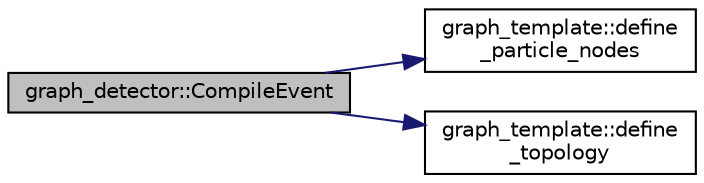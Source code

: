 digraph "graph_detector::CompileEvent"
{
 // INTERACTIVE_SVG=YES
 // LATEX_PDF_SIZE
  edge [fontname="Helvetica",fontsize="10",labelfontname="Helvetica",labelfontsize="10"];
  node [fontname="Helvetica",fontsize="10",shape=record];
  rankdir="LR";
  Node1 [label="graph_detector::CompileEvent",height=0.2,width=0.4,color="black", fillcolor="grey75", style="filled", fontcolor="black",tooltip=" "];
  Node1 -> Node2 [color="midnightblue",fontsize="10",style="solid",fontname="Helvetica"];
  Node2 [label="graph_template::define\l_particle_nodes",height=0.2,width=0.4,color="black", fillcolor="white", style="filled",URL="$classgraph__template.html#a18725eb3da8ab2866b415fed685465d1",tooltip=" "];
  Node1 -> Node3 [color="midnightblue",fontsize="10",style="solid",fontname="Helvetica"];
  Node3 [label="graph_template::define\l_topology",height=0.2,width=0.4,color="black", fillcolor="white", style="filled",URL="$classgraph__template.html#af5d505282f6126e2fe5d2eab98507d40",tooltip=" "];
}
